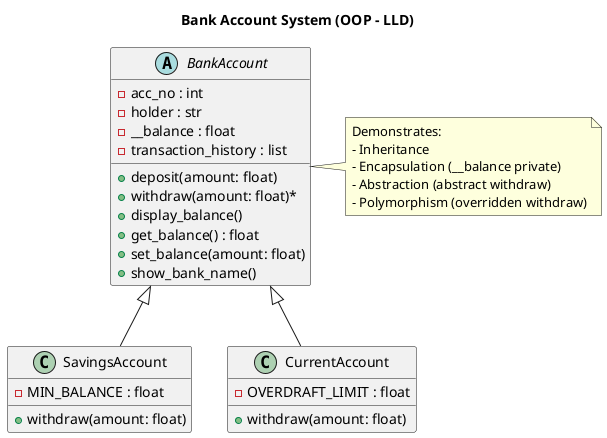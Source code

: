 @startuml
title Bank Account System (OOP - LLD)

abstract class BankAccount {
    - acc_no : int
    - holder : str
    - __balance : float
    - transaction_history : list
    + deposit(amount: float)
    + withdraw(amount: float)*
    + display_balance()
    + get_balance() : float
    + set_balance(amount: float)
    + show_bank_name()
}

class SavingsAccount {
    - MIN_BALANCE : float
    + withdraw(amount: float)
}

class CurrentAccount {
    - OVERDRAFT_LIMIT : float
    + withdraw(amount: float)
}

BankAccount <|-- SavingsAccount
BankAccount <|-- CurrentAccount

note right of BankAccount
    Demonstrates:
    - Inheritance
    - Encapsulation (__balance private)
    - Abstraction (abstract withdraw)
    - Polymorphism (overridden withdraw)
end note

@enduml
